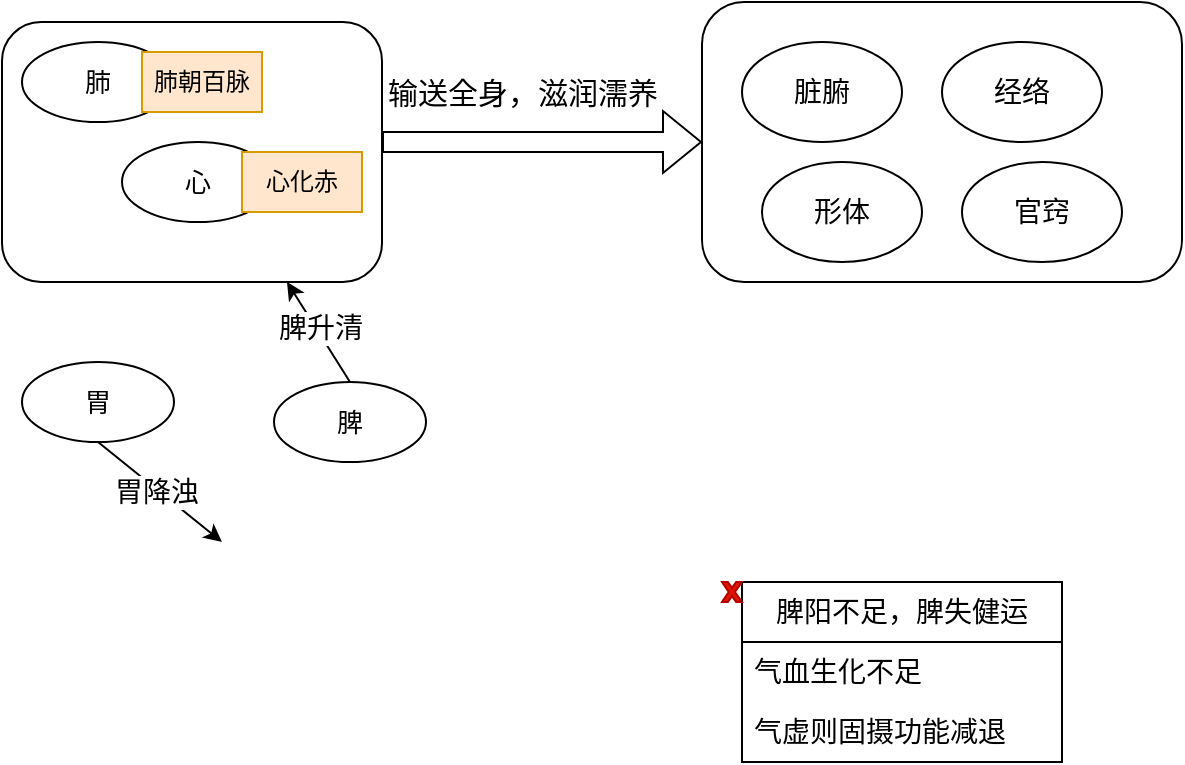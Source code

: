 <mxfile version="22.1.20" type="github">
  <diagram name="第 1 页" id="buYK50_n-58TJnyxpLri">
    <mxGraphModel dx="1050" dy="557" grid="1" gridSize="10" guides="1" tooltips="1" connect="1" arrows="1" fold="1" page="1" pageScale="1" pageWidth="827" pageHeight="1169" math="0" shadow="0">
      <root>
        <mxCell id="0" />
        <mxCell id="1" parent="0" />
        <mxCell id="j9wXNBpga4At5Q3Up0xu-15" value="" style="rounded=1;whiteSpace=wrap;html=1;" vertex="1" parent="1">
          <mxGeometry x="190" y="90" width="190" height="130" as="geometry" />
        </mxCell>
        <mxCell id="j9wXNBpga4At5Q3Up0xu-1" value="" style="group" vertex="1" connectable="0" parent="1">
          <mxGeometry x="200" y="100" width="120" height="40" as="geometry" />
        </mxCell>
        <mxCell id="j9wXNBpga4At5Q3Up0xu-2" value="肺" style="ellipse;whiteSpace=wrap;html=1;fontSize=13;" vertex="1" parent="j9wXNBpga4At5Q3Up0xu-1">
          <mxGeometry width="76" height="40" as="geometry" />
        </mxCell>
        <mxCell id="j9wXNBpga4At5Q3Up0xu-3" value="" style="endArrow=classic;html=1;rounded=0;exitX=1;exitY=0.5;exitDx=0;exitDy=0;" edge="1" parent="j9wXNBpga4At5Q3Up0xu-1" source="j9wXNBpga4At5Q3Up0xu-2" target="j9wXNBpga4At5Q3Up0xu-4">
          <mxGeometry width="50" height="50" relative="1" as="geometry">
            <mxPoint x="127" y="21" as="sourcePoint" />
            <mxPoint x="272" y="20" as="targetPoint" />
          </mxGeometry>
        </mxCell>
        <mxCell id="j9wXNBpga4At5Q3Up0xu-4" value="肺朝百脉" style="text;html=1;strokeColor=#d79b00;fillColor=#ffe6cc;align=center;verticalAlign=middle;whiteSpace=wrap;rounded=0;" vertex="1" parent="j9wXNBpga4At5Q3Up0xu-1">
          <mxGeometry x="60" y="5" width="60" height="30" as="geometry" />
        </mxCell>
        <mxCell id="j9wXNBpga4At5Q3Up0xu-5" value="" style="group" vertex="1" connectable="0" parent="1">
          <mxGeometry x="250" y="150" width="120" height="40" as="geometry" />
        </mxCell>
        <mxCell id="j9wXNBpga4At5Q3Up0xu-6" value="心" style="ellipse;whiteSpace=wrap;html=1;fontSize=13;" vertex="1" parent="j9wXNBpga4At5Q3Up0xu-5">
          <mxGeometry width="76" height="40" as="geometry" />
        </mxCell>
        <mxCell id="j9wXNBpga4At5Q3Up0xu-7" value="" style="endArrow=classic;html=1;rounded=0;exitX=1;exitY=0.5;exitDx=0;exitDy=0;" edge="1" parent="j9wXNBpga4At5Q3Up0xu-5" source="j9wXNBpga4At5Q3Up0xu-6" target="j9wXNBpga4At5Q3Up0xu-8">
          <mxGeometry width="50" height="50" relative="1" as="geometry">
            <mxPoint x="127" y="21" as="sourcePoint" />
            <mxPoint x="272" y="20" as="targetPoint" />
          </mxGeometry>
        </mxCell>
        <mxCell id="j9wXNBpga4At5Q3Up0xu-8" value="心化赤" style="text;html=1;strokeColor=#d79b00;fillColor=#ffe6cc;align=center;verticalAlign=middle;whiteSpace=wrap;rounded=0;" vertex="1" parent="j9wXNBpga4At5Q3Up0xu-5">
          <mxGeometry x="60" y="5" width="60" height="30" as="geometry" />
        </mxCell>
        <mxCell id="j9wXNBpga4At5Q3Up0xu-14" value="" style="endArrow=classic;html=1;rounded=0;exitX=0.5;exitY=0;exitDx=0;exitDy=0;entryX=0.75;entryY=1;entryDx=0;entryDy=0;" edge="1" parent="1" source="j9wXNBpga4At5Q3Up0xu-10" target="j9wXNBpga4At5Q3Up0xu-15">
          <mxGeometry width="50" height="50" relative="1" as="geometry">
            <mxPoint x="430" y="270" as="sourcePoint" />
            <mxPoint x="480" y="220" as="targetPoint" />
          </mxGeometry>
        </mxCell>
        <mxCell id="j9wXNBpga4At5Q3Up0xu-17" value="脾升清" style="edgeLabel;html=1;align=center;verticalAlign=middle;resizable=0;points=[];fontSize=14;" vertex="1" connectable="0" parent="j9wXNBpga4At5Q3Up0xu-14">
          <mxGeometry x="0.066" y="-2" relative="1" as="geometry">
            <mxPoint as="offset" />
          </mxGeometry>
        </mxCell>
        <mxCell id="j9wXNBpga4At5Q3Up0xu-10" value="脾" style="ellipse;whiteSpace=wrap;html=1;fontSize=13;" vertex="1" parent="1">
          <mxGeometry x="326" y="270" width="76" height="40" as="geometry" />
        </mxCell>
        <mxCell id="j9wXNBpga4At5Q3Up0xu-18" value="胃" style="ellipse;whiteSpace=wrap;html=1;fontSize=13;" vertex="1" parent="1">
          <mxGeometry x="200" y="260" width="76" height="40" as="geometry" />
        </mxCell>
        <mxCell id="j9wXNBpga4At5Q3Up0xu-19" value="" style="endArrow=classic;html=1;rounded=0;exitX=0.5;exitY=1;exitDx=0;exitDy=0;" edge="1" parent="1" source="j9wXNBpga4At5Q3Up0xu-18">
          <mxGeometry width="50" height="50" relative="1" as="geometry">
            <mxPoint x="300" y="310" as="sourcePoint" />
            <mxPoint x="300" y="350" as="targetPoint" />
          </mxGeometry>
        </mxCell>
        <mxCell id="j9wXNBpga4At5Q3Up0xu-20" value="胃降浊" style="edgeLabel;html=1;align=center;verticalAlign=middle;resizable=0;points=[];fontSize=14;" vertex="1" connectable="0" parent="j9wXNBpga4At5Q3Up0xu-19">
          <mxGeometry x="-0.062" y="-1" relative="1" as="geometry">
            <mxPoint as="offset" />
          </mxGeometry>
        </mxCell>
        <mxCell id="j9wXNBpga4At5Q3Up0xu-22" value="" style="group" vertex="1" connectable="0" parent="1">
          <mxGeometry x="550" y="370" width="170" height="90" as="geometry" />
        </mxCell>
        <mxCell id="j9wXNBpga4At5Q3Up0xu-23" value="脾阳不足，脾失健运" style="swimlane;fontStyle=0;childLayout=stackLayout;horizontal=1;startSize=30;horizontalStack=0;resizeParent=1;resizeParentMax=0;resizeLast=0;collapsible=1;marginBottom=0;whiteSpace=wrap;html=1;fontSize=14;" vertex="1" parent="j9wXNBpga4At5Q3Up0xu-22">
          <mxGeometry x="10" width="160" height="90" as="geometry">
            <mxRectangle x="510" y="120" width="150" height="30" as="alternateBounds" />
          </mxGeometry>
        </mxCell>
        <mxCell id="j9wXNBpga4At5Q3Up0xu-24" value="气血生化不足" style="text;strokeColor=none;fillColor=none;align=left;verticalAlign=middle;spacingLeft=4;spacingRight=4;overflow=hidden;points=[[0,0.5],[1,0.5]];portConstraint=eastwest;rotatable=0;whiteSpace=wrap;html=1;fontSize=14;" vertex="1" parent="j9wXNBpga4At5Q3Up0xu-23">
          <mxGeometry y="30" width="160" height="30" as="geometry" />
        </mxCell>
        <mxCell id="j9wXNBpga4At5Q3Up0xu-25" value="气虚则固摄功能减退" style="text;strokeColor=none;fillColor=none;align=left;verticalAlign=middle;spacingLeft=4;spacingRight=4;overflow=hidden;points=[[0,0.5],[1,0.5]];portConstraint=eastwest;rotatable=0;whiteSpace=wrap;html=1;fontSize=14;" vertex="1" parent="j9wXNBpga4At5Q3Up0xu-23">
          <mxGeometry y="60" width="160" height="30" as="geometry" />
        </mxCell>
        <mxCell id="j9wXNBpga4At5Q3Up0xu-26" value="" style="verticalLabelPosition=bottom;verticalAlign=top;html=1;shape=mxgraph.basic.x;fillColor=#e51400;strokeColor=#B20000;fontColor=#ffffff;" vertex="1" parent="j9wXNBpga4At5Q3Up0xu-22">
          <mxGeometry width="10" height="10" as="geometry" />
        </mxCell>
        <mxCell id="j9wXNBpga4At5Q3Up0xu-27" value="" style="rounded=1;whiteSpace=wrap;html=1;" vertex="1" parent="1">
          <mxGeometry x="540" y="80" width="240" height="140" as="geometry" />
        </mxCell>
        <mxCell id="j9wXNBpga4At5Q3Up0xu-28" value="脏腑" style="ellipse;whiteSpace=wrap;html=1;fontSize=14;" vertex="1" parent="1">
          <mxGeometry x="560" y="100" width="80" height="50" as="geometry" />
        </mxCell>
        <mxCell id="j9wXNBpga4At5Q3Up0xu-29" value="经络" style="ellipse;whiteSpace=wrap;html=1;fontSize=14;" vertex="1" parent="1">
          <mxGeometry x="660" y="100" width="80" height="50" as="geometry" />
        </mxCell>
        <mxCell id="j9wXNBpga4At5Q3Up0xu-30" value="形体" style="ellipse;whiteSpace=wrap;html=1;fontSize=14;" vertex="1" parent="1">
          <mxGeometry x="570" y="160" width="80" height="50" as="geometry" />
        </mxCell>
        <mxCell id="j9wXNBpga4At5Q3Up0xu-31" value="官窍" style="ellipse;whiteSpace=wrap;html=1;fontSize=14;" vertex="1" parent="1">
          <mxGeometry x="670" y="160" width="80" height="50" as="geometry" />
        </mxCell>
        <mxCell id="j9wXNBpga4At5Q3Up0xu-32" value="" style="shape=flexArrow;endArrow=classic;html=1;rounded=0;entryX=0;entryY=0.5;entryDx=0;entryDy=0;" edge="1" parent="1" target="j9wXNBpga4At5Q3Up0xu-27">
          <mxGeometry width="50" height="50" relative="1" as="geometry">
            <mxPoint x="380" y="150" as="sourcePoint" />
            <mxPoint x="430" y="100" as="targetPoint" />
          </mxGeometry>
        </mxCell>
        <mxCell id="j9wXNBpga4At5Q3Up0xu-33" value="输送全身，滋润濡养" style="edgeLabel;html=1;align=center;verticalAlign=middle;resizable=0;points=[];fontSize=15;" vertex="1" connectable="0" parent="j9wXNBpga4At5Q3Up0xu-32">
          <mxGeometry x="-0.328" y="-1" relative="1" as="geometry">
            <mxPoint x="16" y="-26" as="offset" />
          </mxGeometry>
        </mxCell>
      </root>
    </mxGraphModel>
  </diagram>
</mxfile>
